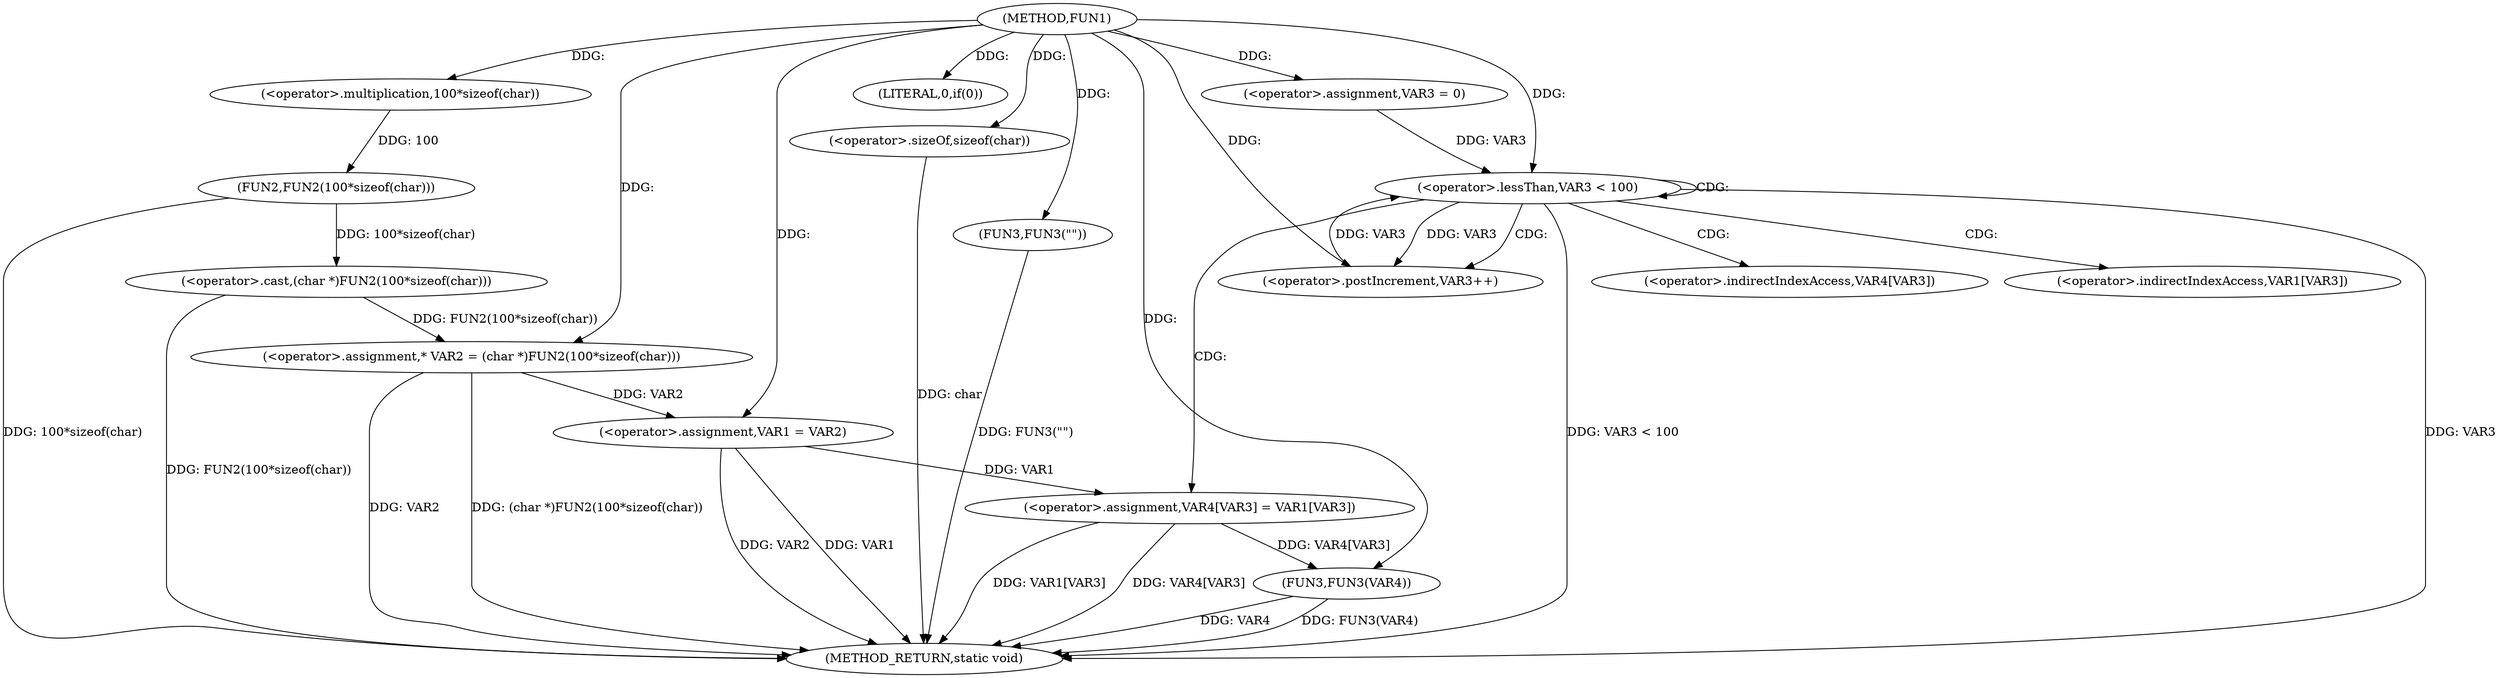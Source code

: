 digraph FUN1 {  
"1000100" [label = "(METHOD,FUN1)" ]
"1000145" [label = "(METHOD_RETURN,static void)" ]
"1000104" [label = "(<operator>.assignment,* VAR2 = (char *)FUN2(100*sizeof(char)))" ]
"1000106" [label = "(<operator>.cast,(char *)FUN2(100*sizeof(char)))" ]
"1000108" [label = "(FUN2,FUN2(100*sizeof(char)))" ]
"1000109" [label = "(<operator>.multiplication,100*sizeof(char))" ]
"1000111" [label = "(<operator>.sizeOf,sizeof(char))" ]
"1000114" [label = "(LITERAL,0,if(0))" ]
"1000116" [label = "(FUN3,FUN3(\"\"))" ]
"1000120" [label = "(<operator>.assignment,VAR1 = VAR2)" ]
"1000127" [label = "(<operator>.assignment,VAR3 = 0)" ]
"1000130" [label = "(<operator>.lessThan,VAR3 < 100)" ]
"1000133" [label = "(<operator>.postIncrement,VAR3++)" ]
"1000136" [label = "(<operator>.assignment,VAR4[VAR3] = VAR1[VAR3])" ]
"1000143" [label = "(FUN3,FUN3(VAR4))" ]
"1000137" [label = "(<operator>.indirectIndexAccess,VAR4[VAR3])" ]
"1000140" [label = "(<operator>.indirectIndexAccess,VAR1[VAR3])" ]
  "1000130" -> "1000145"  [ label = "DDG: VAR3 < 100"] 
  "1000106" -> "1000145"  [ label = "DDG: FUN2(100*sizeof(char))"] 
  "1000104" -> "1000145"  [ label = "DDG: VAR2"] 
  "1000136" -> "1000145"  [ label = "DDG: VAR1[VAR3]"] 
  "1000143" -> "1000145"  [ label = "DDG: VAR4"] 
  "1000120" -> "1000145"  [ label = "DDG: VAR1"] 
  "1000130" -> "1000145"  [ label = "DDG: VAR3"] 
  "1000111" -> "1000145"  [ label = "DDG: char"] 
  "1000143" -> "1000145"  [ label = "DDG: FUN3(VAR4)"] 
  "1000120" -> "1000145"  [ label = "DDG: VAR2"] 
  "1000116" -> "1000145"  [ label = "DDG: FUN3(\"\")"] 
  "1000136" -> "1000145"  [ label = "DDG: VAR4[VAR3]"] 
  "1000104" -> "1000145"  [ label = "DDG: (char *)FUN2(100*sizeof(char))"] 
  "1000108" -> "1000145"  [ label = "DDG: 100*sizeof(char)"] 
  "1000106" -> "1000104"  [ label = "DDG: FUN2(100*sizeof(char))"] 
  "1000100" -> "1000104"  [ label = "DDG: "] 
  "1000108" -> "1000106"  [ label = "DDG: 100*sizeof(char)"] 
  "1000109" -> "1000108"  [ label = "DDG: 100"] 
  "1000100" -> "1000109"  [ label = "DDG: "] 
  "1000100" -> "1000111"  [ label = "DDG: "] 
  "1000100" -> "1000114"  [ label = "DDG: "] 
  "1000100" -> "1000116"  [ label = "DDG: "] 
  "1000104" -> "1000120"  [ label = "DDG: VAR2"] 
  "1000100" -> "1000120"  [ label = "DDG: "] 
  "1000100" -> "1000127"  [ label = "DDG: "] 
  "1000133" -> "1000130"  [ label = "DDG: VAR3"] 
  "1000127" -> "1000130"  [ label = "DDG: VAR3"] 
  "1000100" -> "1000130"  [ label = "DDG: "] 
  "1000130" -> "1000133"  [ label = "DDG: VAR3"] 
  "1000100" -> "1000133"  [ label = "DDG: "] 
  "1000120" -> "1000136"  [ label = "DDG: VAR1"] 
  "1000136" -> "1000143"  [ label = "DDG: VAR4[VAR3]"] 
  "1000100" -> "1000143"  [ label = "DDG: "] 
  "1000130" -> "1000137"  [ label = "CDG: "] 
  "1000130" -> "1000130"  [ label = "CDG: "] 
  "1000130" -> "1000133"  [ label = "CDG: "] 
  "1000130" -> "1000136"  [ label = "CDG: "] 
  "1000130" -> "1000140"  [ label = "CDG: "] 
}
